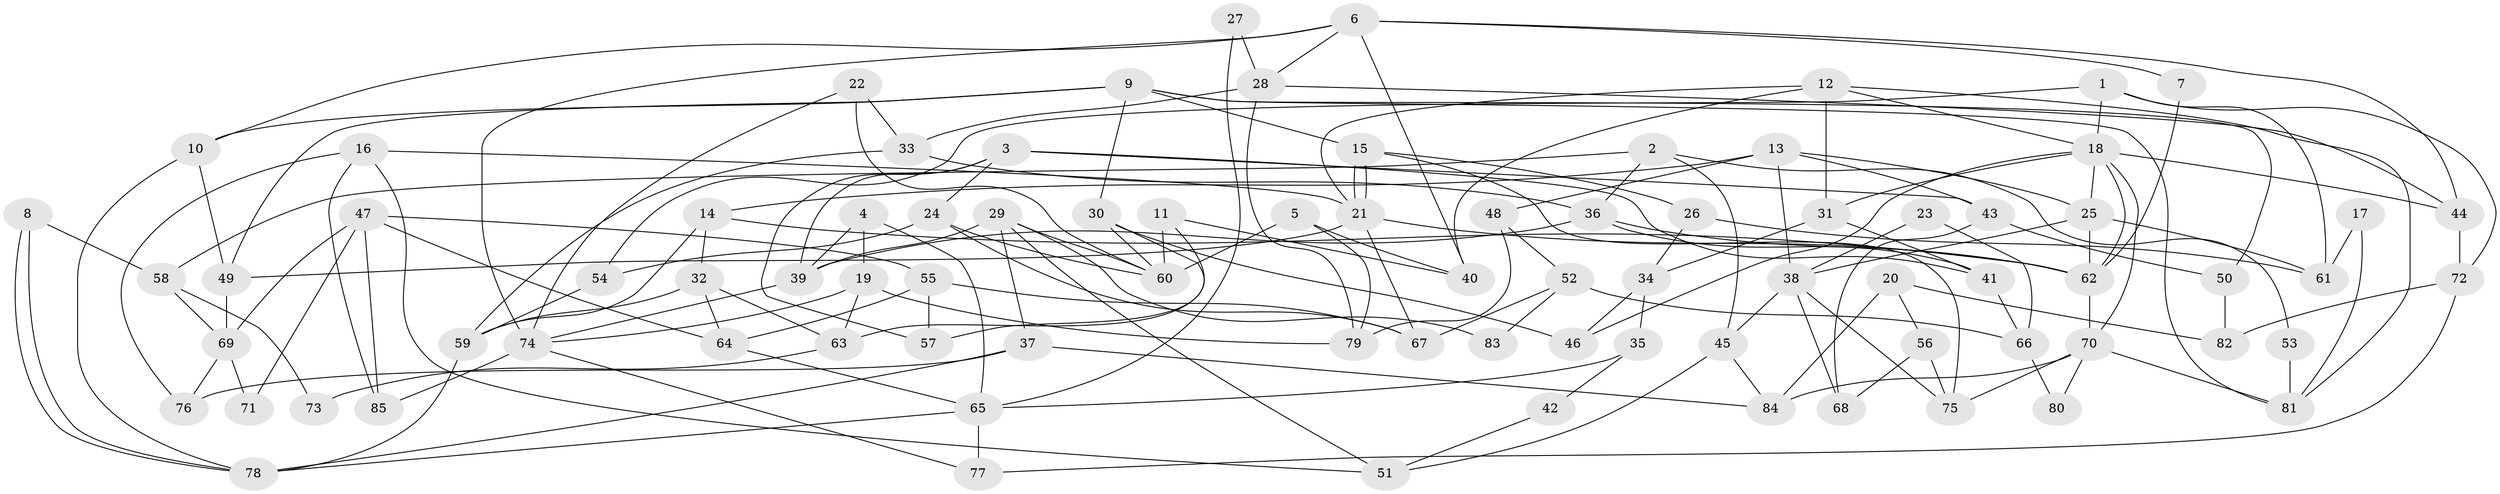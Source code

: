 // Generated by graph-tools (version 1.1) at 2025/02/03/09/25 03:02:05]
// undirected, 85 vertices, 170 edges
graph export_dot {
graph [start="1"]
  node [color=gray90,style=filled];
  1;
  2;
  3;
  4;
  5;
  6;
  7;
  8;
  9;
  10;
  11;
  12;
  13;
  14;
  15;
  16;
  17;
  18;
  19;
  20;
  21;
  22;
  23;
  24;
  25;
  26;
  27;
  28;
  29;
  30;
  31;
  32;
  33;
  34;
  35;
  36;
  37;
  38;
  39;
  40;
  41;
  42;
  43;
  44;
  45;
  46;
  47;
  48;
  49;
  50;
  51;
  52;
  53;
  54;
  55;
  56;
  57;
  58;
  59;
  60;
  61;
  62;
  63;
  64;
  65;
  66;
  67;
  68;
  69;
  70;
  71;
  72;
  73;
  74;
  75;
  76;
  77;
  78;
  79;
  80;
  81;
  82;
  83;
  84;
  85;
  1 -- 61;
  1 -- 54;
  1 -- 18;
  1 -- 72;
  2 -- 45;
  2 -- 36;
  2 -- 53;
  2 -- 58;
  3 -- 41;
  3 -- 57;
  3 -- 24;
  3 -- 39;
  3 -- 43;
  4 -- 19;
  4 -- 39;
  4 -- 65;
  5 -- 40;
  5 -- 79;
  5 -- 60;
  6 -- 10;
  6 -- 28;
  6 -- 7;
  6 -- 40;
  6 -- 44;
  6 -- 74;
  7 -- 62;
  8 -- 58;
  8 -- 78;
  8 -- 78;
  9 -- 10;
  9 -- 81;
  9 -- 15;
  9 -- 30;
  9 -- 49;
  9 -- 50;
  10 -- 49;
  10 -- 78;
  11 -- 60;
  11 -- 40;
  11 -- 63;
  12 -- 21;
  12 -- 18;
  12 -- 31;
  12 -- 40;
  12 -- 81;
  13 -- 14;
  13 -- 38;
  13 -- 25;
  13 -- 43;
  13 -- 48;
  14 -- 59;
  14 -- 62;
  14 -- 32;
  15 -- 21;
  15 -- 21;
  15 -- 26;
  15 -- 75;
  16 -- 51;
  16 -- 21;
  16 -- 76;
  16 -- 85;
  17 -- 61;
  17 -- 81;
  18 -- 70;
  18 -- 25;
  18 -- 31;
  18 -- 44;
  18 -- 46;
  18 -- 62;
  19 -- 74;
  19 -- 63;
  19 -- 79;
  20 -- 82;
  20 -- 56;
  20 -- 84;
  21 -- 62;
  21 -- 49;
  21 -- 67;
  22 -- 74;
  22 -- 33;
  22 -- 60;
  23 -- 38;
  23 -- 66;
  24 -- 60;
  24 -- 54;
  24 -- 67;
  25 -- 38;
  25 -- 61;
  25 -- 62;
  26 -- 34;
  26 -- 61;
  27 -- 65;
  27 -- 28;
  28 -- 44;
  28 -- 33;
  28 -- 79;
  29 -- 37;
  29 -- 60;
  29 -- 39;
  29 -- 51;
  29 -- 83;
  30 -- 60;
  30 -- 46;
  30 -- 57;
  31 -- 34;
  31 -- 41;
  32 -- 64;
  32 -- 59;
  32 -- 63;
  33 -- 36;
  33 -- 59;
  34 -- 46;
  34 -- 35;
  35 -- 65;
  35 -- 42;
  36 -- 39;
  36 -- 62;
  36 -- 41;
  37 -- 78;
  37 -- 76;
  37 -- 84;
  38 -- 75;
  38 -- 45;
  38 -- 68;
  39 -- 74;
  41 -- 66;
  42 -- 51;
  43 -- 50;
  43 -- 68;
  44 -- 72;
  45 -- 84;
  45 -- 51;
  47 -- 85;
  47 -- 55;
  47 -- 64;
  47 -- 69;
  47 -- 71;
  48 -- 79;
  48 -- 52;
  49 -- 69;
  50 -- 82;
  52 -- 67;
  52 -- 66;
  52 -- 83;
  53 -- 81;
  54 -- 59;
  55 -- 64;
  55 -- 67;
  55 -- 57;
  56 -- 75;
  56 -- 68;
  58 -- 69;
  58 -- 73;
  59 -- 78;
  62 -- 70;
  63 -- 73;
  64 -- 65;
  65 -- 77;
  65 -- 78;
  66 -- 80;
  69 -- 71;
  69 -- 76;
  70 -- 84;
  70 -- 75;
  70 -- 80;
  70 -- 81;
  72 -- 77;
  72 -- 82;
  74 -- 77;
  74 -- 85;
}
